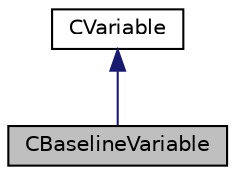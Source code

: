 digraph "CBaselineVariable"
{
 // LATEX_PDF_SIZE
  edge [fontname="Helvetica",fontsize="10",labelfontname="Helvetica",labelfontsize="10"];
  node [fontname="Helvetica",fontsize="10",shape=record];
  Node1 [label="CBaselineVariable",height=0.2,width=0.4,color="black", fillcolor="grey75", style="filled", fontcolor="black",tooltip="Main class for defining the variables of a baseline solution from a restart file (for output)."];
  Node2 -> Node1 [dir="back",color="midnightblue",fontsize="10",style="solid",fontname="Helvetica"];
  Node2 [label="CVariable",height=0.2,width=0.4,color="black", fillcolor="white", style="filled",URL="$classCVariable.html",tooltip="Main class for defining the variables."];
}
